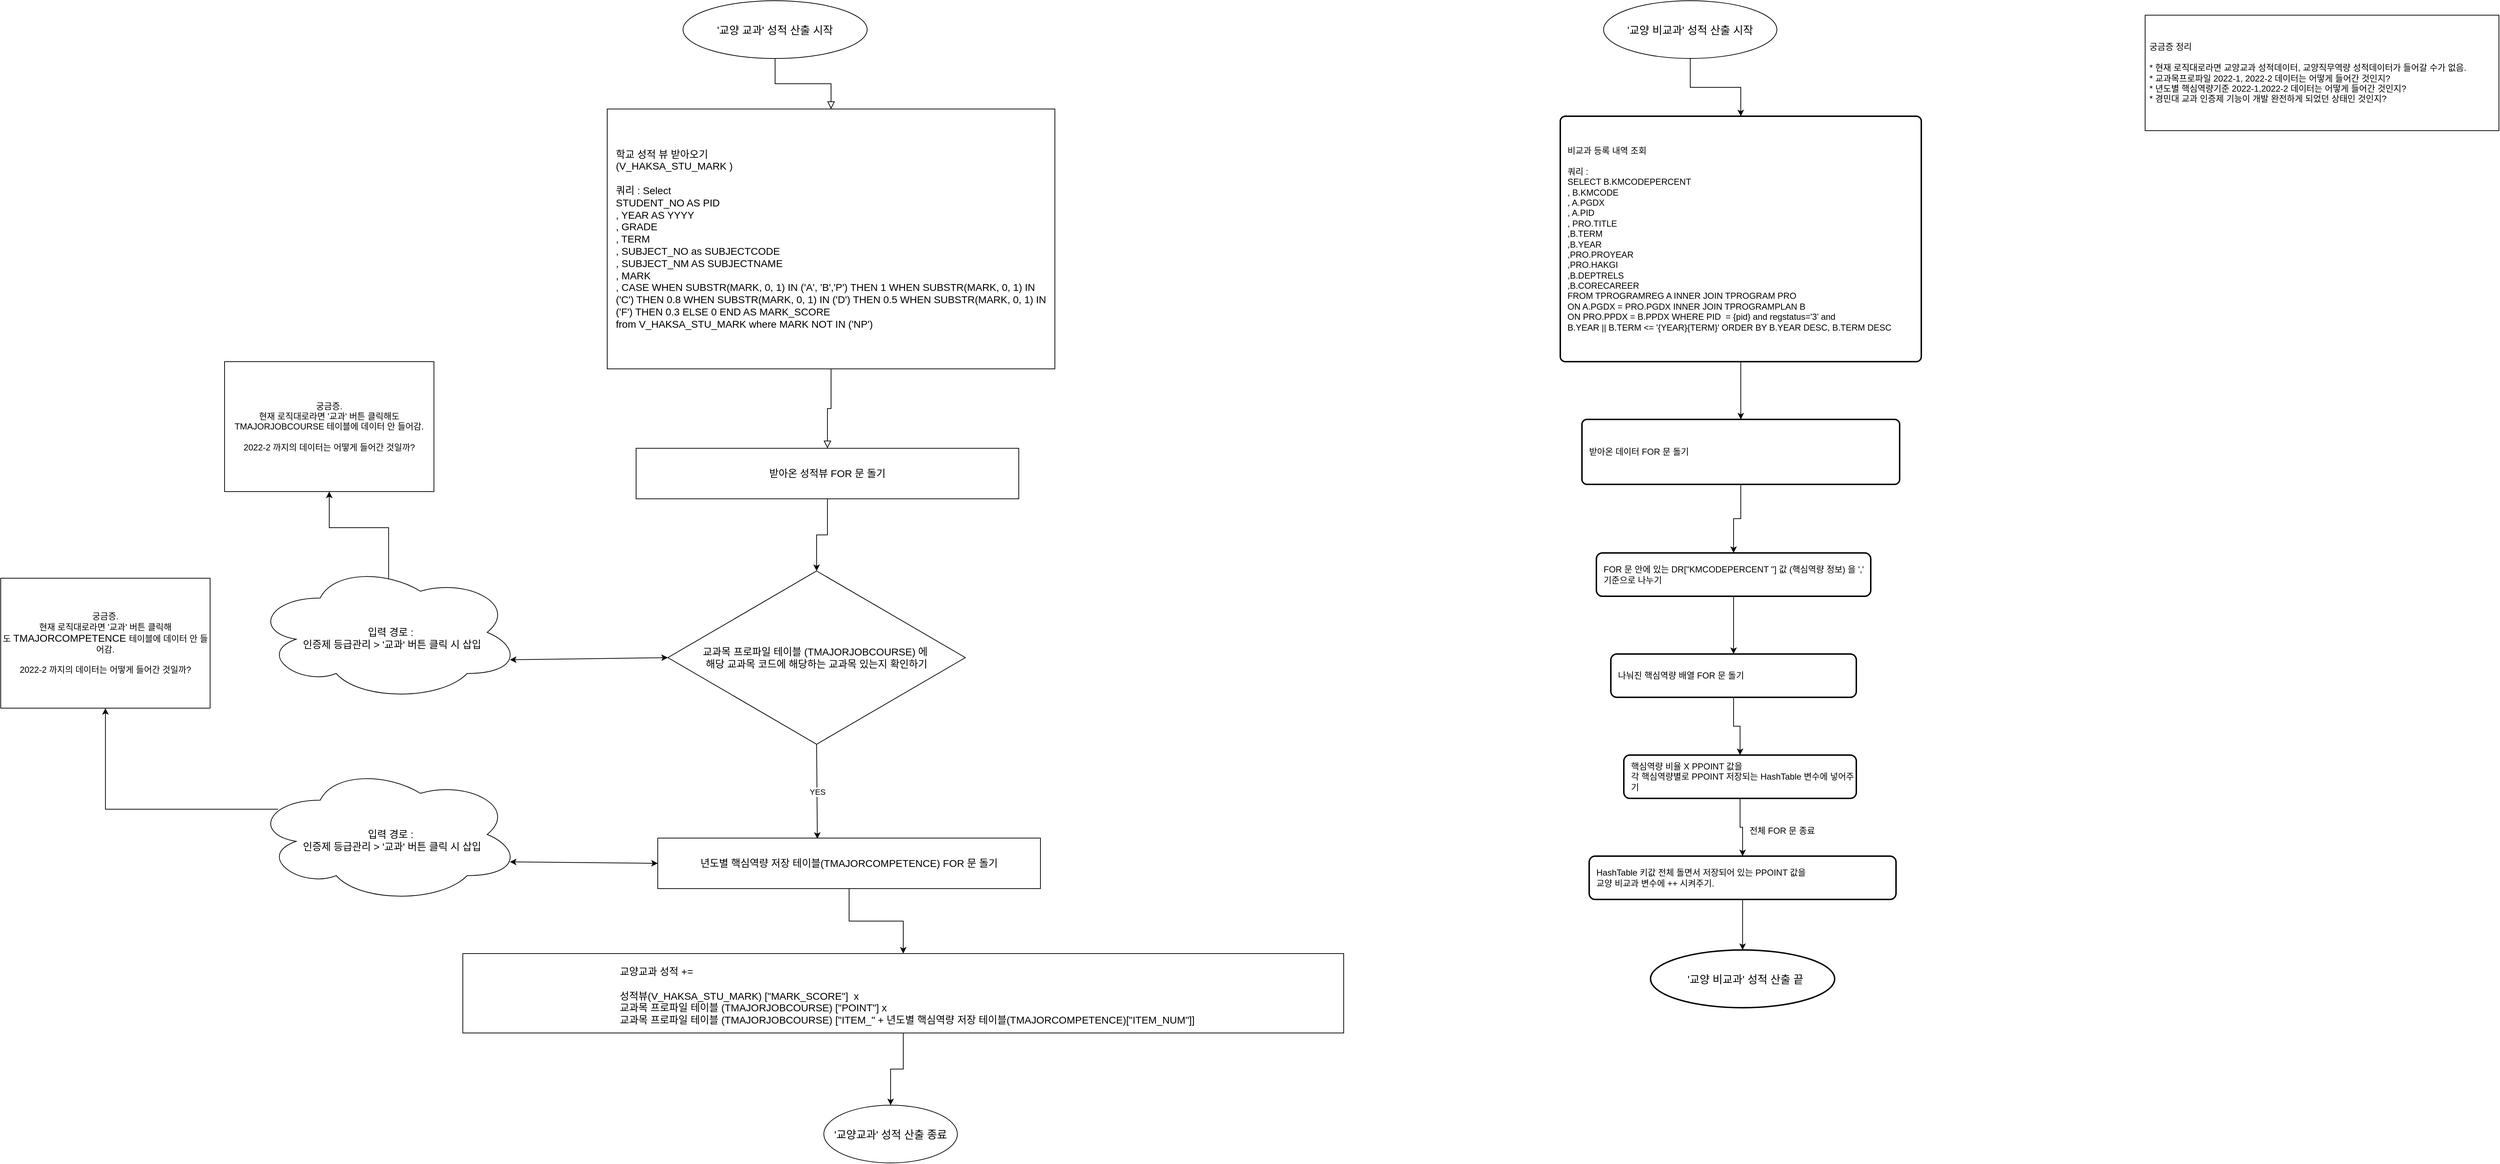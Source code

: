 <mxfile version="24.7.17">
  <diagram id="C5RBs43oDa-KdzZeNtuy" name="Page-1">
    <mxGraphModel dx="1816" dy="532" grid="1" gridSize="10" guides="1" tooltips="1" connect="1" arrows="1" fold="1" page="1" pageScale="1" pageWidth="827" pageHeight="1169" math="0" shadow="0">
      <root>
        <mxCell id="WIyWlLk6GJQsqaUBKTNV-0" />
        <mxCell id="WIyWlLk6GJQsqaUBKTNV-1" parent="WIyWlLk6GJQsqaUBKTNV-0" />
        <mxCell id="pGIJmbj-0f2mSrclGapS-0" value="" style="rounded=0;html=1;jettySize=auto;orthogonalLoop=1;fontSize=11;endArrow=block;endFill=0;endSize=8;strokeWidth=1;shadow=0;labelBackgroundColor=none;edgeStyle=orthogonalEdgeStyle;exitX=0.5;exitY=1;exitDx=0;exitDy=0;" parent="WIyWlLk6GJQsqaUBKTNV-1" source="pGIJmbj-0f2mSrclGapS-13" target="pGIJmbj-0f2mSrclGapS-18" edge="1">
          <mxGeometry relative="1" as="geometry">
            <mxPoint x="775" y="120" as="sourcePoint" />
            <mxPoint x="740" y="170" as="targetPoint" />
          </mxGeometry>
        </mxCell>
        <mxCell id="pGIJmbj-0f2mSrclGapS-13" value="&#39;교양 교과&#39; 성적 산출 시작" style="ellipse;whiteSpace=wrap;html=1;fontSize=15;" parent="WIyWlLk6GJQsqaUBKTNV-1" vertex="1">
          <mxGeometry x="715" y="30" width="255" height="80" as="geometry" />
        </mxCell>
        <mxCell id="pGIJmbj-0f2mSrclGapS-14" value="&#39;교양교과&#39; 성적 산출 종료" style="ellipse;whiteSpace=wrap;html=1;fontSize=15;" parent="WIyWlLk6GJQsqaUBKTNV-1" vertex="1">
          <mxGeometry x="910" y="1560" width="185" height="80" as="geometry" />
        </mxCell>
        <mxCell id="pGIJmbj-0f2mSrclGapS-15" value="" style="rounded=0;html=1;jettySize=auto;orthogonalLoop=1;fontSize=11;endArrow=block;endFill=0;endSize=8;strokeWidth=1;shadow=0;labelBackgroundColor=none;edgeStyle=orthogonalEdgeStyle;" parent="WIyWlLk6GJQsqaUBKTNV-1" source="pGIJmbj-0f2mSrclGapS-18" target="pGIJmbj-0f2mSrclGapS-19" edge="1">
          <mxGeometry relative="1" as="geometry">
            <mxPoint x="965" y="410" as="sourcePoint" />
            <mxPoint x="980" y="690" as="targetPoint" />
          </mxGeometry>
        </mxCell>
        <mxCell id="pGIJmbj-0f2mSrclGapS-18" value="&lt;span style=&quot;font-size: 14px;&quot;&gt;학교 성적 뷰 받아오기&lt;/span&gt;&lt;div style=&quot;font-size: 14px;&quot;&gt;&lt;div style=&quot;font-size: 14px;&quot;&gt;(V_HAKSA_STU_MARK )&lt;/div&gt;&lt;div style=&quot;font-size: 14px;&quot;&gt;&lt;br style=&quot;font-size: 14px;&quot;&gt;&lt;/div&gt;&lt;div style=&quot;font-size: 14px;&quot;&gt;&lt;div style=&quot;font-size: 14px;&quot;&gt;쿼리 : Select&amp;nbsp;&lt;/div&gt;&lt;div style=&quot;font-size: 14px;&quot;&gt;STUDENT_NO AS PID&lt;/div&gt;&lt;div style=&quot;font-size: 14px;&quot;&gt;, YEAR AS YYYY&lt;/div&gt;&lt;div style=&quot;font-size: 14px;&quot;&gt;, GRADE&lt;/div&gt;&lt;div style=&quot;font-size: 14px;&quot;&gt;, TERM&lt;/div&gt;&lt;div style=&quot;font-size: 14px;&quot;&gt;, SUBJECT_NO as SUBJECTCODE&lt;/div&gt;&lt;div style=&quot;font-size: 14px;&quot;&gt;, SUBJECT_NM AS SUBJECTNAME&lt;/div&gt;&lt;div style=&quot;font-size: 14px;&quot;&gt;, MARK&lt;/div&gt;&lt;div style=&quot;font-size: 14px;&quot;&gt;, CASE WHEN SUBSTR(MARK, 0, 1) IN (&#39;A&#39;, &#39;B&#39;,&#39;P&#39;) THEN 1 WHEN SUBSTR(MARK, 0, 1) IN (&#39;C&#39;) THEN 0.8 WHEN SUBSTR(MARK, 0, 1) IN (&#39;D&#39;) THEN 0.5 WHEN SUBSTR(MARK, 0, 1) IN (&#39;F&#39;) THEN 0.3 ELSE 0 END AS MARK_SCORE&amp;nbsp;&lt;/div&gt;&lt;div style=&quot;font-size: 14px;&quot;&gt;from V_HAKSA_STU_MARK where MARK NOT IN (&#39;NP&#39;)&lt;/div&gt;&lt;/div&gt;&lt;/div&gt;" style="rounded=0;whiteSpace=wrap;html=1;align=left;spacingLeft=10;fontSize=14;" parent="WIyWlLk6GJQsqaUBKTNV-1" vertex="1">
          <mxGeometry x="610" y="180" width="620" height="360" as="geometry" />
        </mxCell>
        <mxCell id="pGIJmbj-0f2mSrclGapS-21" style="edgeStyle=orthogonalEdgeStyle;rounded=0;orthogonalLoop=1;jettySize=auto;html=1;" parent="WIyWlLk6GJQsqaUBKTNV-1" source="pGIJmbj-0f2mSrclGapS-19" target="pGIJmbj-0f2mSrclGapS-20" edge="1">
          <mxGeometry relative="1" as="geometry" />
        </mxCell>
        <mxCell id="pGIJmbj-0f2mSrclGapS-19" value="받아온 성적뷰 FOR 문 돌기" style="rounded=0;whiteSpace=wrap;html=1;fontSize=14;" parent="WIyWlLk6GJQsqaUBKTNV-1" vertex="1">
          <mxGeometry x="650" y="650" width="530" height="70" as="geometry" />
        </mxCell>
        <mxCell id="pGIJmbj-0f2mSrclGapS-20" value="교과목 프로파일 테이블 (TMAJORJOBCOURSE) 에&amp;nbsp;&lt;div style=&quot;font-size: 14px;&quot;&gt;해당 교과목 코드에 해당하는 교과목 있는지 확인하기&lt;/div&gt;" style="rhombus;whiteSpace=wrap;html=1;fontSize=14;" parent="WIyWlLk6GJQsqaUBKTNV-1" vertex="1">
          <mxGeometry x="694" y="820" width="412" height="240" as="geometry" />
        </mxCell>
        <mxCell id="pGIJmbj-0f2mSrclGapS-38" style="edgeStyle=orthogonalEdgeStyle;rounded=0;orthogonalLoop=1;jettySize=auto;html=1;entryX=0.5;entryY=0;entryDx=0;entryDy=0;" parent="WIyWlLk6GJQsqaUBKTNV-1" source="pGIJmbj-0f2mSrclGapS-29" target="pGIJmbj-0f2mSrclGapS-37" edge="1">
          <mxGeometry relative="1" as="geometry" />
        </mxCell>
        <mxCell id="pGIJmbj-0f2mSrclGapS-29" value="년도별 핵심역량 저장 테이블(TMAJORCOMPETENCE) FOR 문 돌기" style="rounded=0;whiteSpace=wrap;html=1;fontSize=14;" parent="WIyWlLk6GJQsqaUBKTNV-1" vertex="1">
          <mxGeometry x="680" y="1190" width="530" height="70" as="geometry" />
        </mxCell>
        <mxCell id="pGIJmbj-0f2mSrclGapS-34" value="" style="endArrow=classic;html=1;rounded=0;exitX=0.5;exitY=1;exitDx=0;exitDy=0;entryX=0.417;entryY=0.014;entryDx=0;entryDy=0;entryPerimeter=0;" parent="WIyWlLk6GJQsqaUBKTNV-1" source="pGIJmbj-0f2mSrclGapS-20" target="pGIJmbj-0f2mSrclGapS-29" edge="1">
          <mxGeometry relative="1" as="geometry">
            <mxPoint x="960" y="990" as="sourcePoint" />
            <mxPoint x="1060" y="990" as="targetPoint" />
          </mxGeometry>
        </mxCell>
        <mxCell id="pGIJmbj-0f2mSrclGapS-35" value="YES" style="edgeLabel;resizable=0;html=1;;align=center;verticalAlign=middle;" parent="pGIJmbj-0f2mSrclGapS-34" connectable="0" vertex="1">
          <mxGeometry relative="1" as="geometry" />
        </mxCell>
        <mxCell id="pGIJmbj-0f2mSrclGapS-39" style="edgeStyle=orthogonalEdgeStyle;rounded=0;orthogonalLoop=1;jettySize=auto;html=1;" parent="WIyWlLk6GJQsqaUBKTNV-1" source="pGIJmbj-0f2mSrclGapS-37" target="pGIJmbj-0f2mSrclGapS-14" edge="1">
          <mxGeometry relative="1" as="geometry" />
        </mxCell>
        <mxCell id="pGIJmbj-0f2mSrclGapS-37" value="&lt;div style=&quot;text-align: left; font-size: 14px;&quot;&gt;&lt;span style=&quot;background-color: initial; font-size: 14px;&quot;&gt;&lt;br style=&quot;font-size: 14px;&quot;&gt;&lt;/span&gt;&lt;/div&gt;&lt;div style=&quot;text-align: left; font-size: 14px;&quot;&gt;&lt;span style=&quot;background-color: initial; font-size: 14px;&quot;&gt;교양교과 성적 +=&amp;nbsp;&lt;/span&gt;&lt;/div&gt;&lt;div style=&quot;text-align: left; font-size: 14px;&quot;&gt;&lt;span style=&quot;background-color: initial; font-size: 14px;&quot;&gt;&lt;br style=&quot;font-size: 14px;&quot;&gt;&lt;/span&gt;&lt;/div&gt;&lt;div style=&quot;text-align: left; font-size: 14px;&quot;&gt;&lt;span style=&quot;background-color: initial; font-size: 14px;&quot;&gt;성적뷰(&lt;/span&gt;&lt;span style=&quot;background-color: initial; text-align: left; font-size: 14px;&quot;&gt;V_HAKSA_STU_MARK) [&quot;&lt;/span&gt;&lt;span style=&quot;background-color: initial; font-size: 14px;&quot;&gt;MARK_SCORE&quot;]&amp;nbsp; x&amp;nbsp;&amp;nbsp;&lt;/span&gt;&lt;/div&gt;&lt;div style=&quot;text-align: left; font-size: 14px;&quot;&gt;&lt;span style=&quot;background-color: initial; text-align: center; font-size: 14px;&quot;&gt;교과목 프로파일 테이블 (TMAJORJOBCOURSE) [&quot;POINT&quot;] x&amp;nbsp;&lt;/span&gt;&lt;/div&gt;&lt;div style=&quot;text-align: left; font-size: 14px;&quot;&gt;&lt;span style=&quot;background-color: initial; text-align: center; font-size: 14px;&quot;&gt;교과목 프로파일 테이블 (TMAJORJOBCOURSE) [&quot;ITEM_&quot; +&amp;nbsp;&lt;/span&gt;&lt;span style=&quot;text-align: center; font-size: 14px;&quot;&gt;년도별 핵심역량 저장 테이블(TMAJORCOMPETENCE)[&quot;ITEM_NUM&quot;&lt;/span&gt;&lt;span style=&quot;background-color: initial; text-align: center; font-size: 14px;&quot;&gt;]]&lt;/span&gt;&lt;/div&gt;" style="rounded=0;whiteSpace=wrap;html=1;spacingLeft=11;spacingBottom=10;fontSize=14;" parent="WIyWlLk6GJQsqaUBKTNV-1" vertex="1">
          <mxGeometry x="410" y="1350" width="1220" height="110" as="geometry" />
        </mxCell>
        <mxCell id="tg3y-EARPhffcgVbwgIG-17" style="edgeStyle=orthogonalEdgeStyle;rounded=0;orthogonalLoop=1;jettySize=auto;html=1;exitX=0.506;exitY=0.122;exitDx=0;exitDy=0;exitPerimeter=0;" parent="WIyWlLk6GJQsqaUBKTNV-1" source="pGIJmbj-0f2mSrclGapS-40" target="tg3y-EARPhffcgVbwgIG-15" edge="1">
          <mxGeometry relative="1" as="geometry" />
        </mxCell>
        <mxCell id="pGIJmbj-0f2mSrclGapS-40" value="&lt;div style=&quot;font-size: 14px;&quot;&gt;&lt;br style=&quot;font-size: 14px;&quot;&gt;&lt;/div&gt;&lt;div style=&quot;font-size: 14px;&quot;&gt;입력 경로 :&amp;nbsp;&lt;/div&gt;&lt;div style=&quot;font-size: 14px;&quot;&gt;인증제 등급관리 &amp;gt; &#39;교과&#39; 버튼 클릭 시 삽입&lt;br style=&quot;font-size: 14px;&quot;&gt;&lt;/div&gt;" style="ellipse;shape=cloud;whiteSpace=wrap;html=1;fontSize=14;spacingLeft=14;" parent="WIyWlLk6GJQsqaUBKTNV-1" vertex="1">
          <mxGeometry x="120" y="810" width="370" height="190" as="geometry" />
        </mxCell>
        <mxCell id="pGIJmbj-0f2mSrclGapS-43" value="&lt;div style=&quot;font-size: 14px;&quot;&gt;&lt;br style=&quot;font-size: 14px;&quot;&gt;&lt;/div&gt;&lt;div style=&quot;font-size: 14px;&quot;&gt;입력 경로 :&amp;nbsp;&lt;/div&gt;&lt;div style=&quot;font-size: 14px;&quot;&gt;인증제 등급관리 &amp;gt; &#39;교과&#39; 버튼 클릭 시 삽입&lt;br style=&quot;font-size: 14px;&quot;&gt;&lt;/div&gt;" style="ellipse;shape=cloud;whiteSpace=wrap;html=1;fontSize=14;spacingLeft=14;" parent="WIyWlLk6GJQsqaUBKTNV-1" vertex="1">
          <mxGeometry x="120" y="1090" width="370" height="190" as="geometry" />
        </mxCell>
        <mxCell id="pGIJmbj-0f2mSrclGapS-45" value="" style="endArrow=classic;startArrow=classic;html=1;rounded=0;entryX=0;entryY=0.5;entryDx=0;entryDy=0;exitX=0.96;exitY=0.7;exitDx=0;exitDy=0;exitPerimeter=0;" parent="WIyWlLk6GJQsqaUBKTNV-1" source="pGIJmbj-0f2mSrclGapS-40" target="pGIJmbj-0f2mSrclGapS-20" edge="1">
          <mxGeometry width="50" height="50" relative="1" as="geometry">
            <mxPoint x="790" y="1210" as="sourcePoint" />
            <mxPoint x="840" y="1160" as="targetPoint" />
          </mxGeometry>
        </mxCell>
        <mxCell id="pGIJmbj-0f2mSrclGapS-46" value="" style="endArrow=classic;startArrow=classic;html=1;rounded=0;entryX=0;entryY=0.5;entryDx=0;entryDy=0;exitX=0.96;exitY=0.7;exitDx=0;exitDy=0;exitPerimeter=0;" parent="WIyWlLk6GJQsqaUBKTNV-1" source="pGIJmbj-0f2mSrclGapS-43" target="pGIJmbj-0f2mSrclGapS-29" edge="1">
          <mxGeometry width="50" height="50" relative="1" as="geometry">
            <mxPoint x="473" y="1060" as="sourcePoint" />
            <mxPoint x="660" y="1130" as="targetPoint" />
          </mxGeometry>
        </mxCell>
        <mxCell id="tg3y-EARPhffcgVbwgIG-5" value="" style="edgeStyle=orthogonalEdgeStyle;rounded=0;orthogonalLoop=1;jettySize=auto;html=1;" parent="WIyWlLk6GJQsqaUBKTNV-1" source="TI4pqq-0Ur0KhcYKkDTI-0" target="tg3y-EARPhffcgVbwgIG-0" edge="1">
          <mxGeometry relative="1" as="geometry" />
        </mxCell>
        <mxCell id="TI4pqq-0Ur0KhcYKkDTI-0" value="&#39;교양 비교과&#39; 성적 산출 시작" style="ellipse;whiteSpace=wrap;html=1;fontSize=15;" parent="WIyWlLk6GJQsqaUBKTNV-1" vertex="1">
          <mxGeometry x="1990" y="30" width="240" height="80" as="geometry" />
        </mxCell>
        <mxCell id="tg3y-EARPhffcgVbwgIG-2" value="" style="edgeStyle=orthogonalEdgeStyle;rounded=0;orthogonalLoop=1;jettySize=auto;html=1;" parent="WIyWlLk6GJQsqaUBKTNV-1" source="tg3y-EARPhffcgVbwgIG-0" target="tg3y-EARPhffcgVbwgIG-1" edge="1">
          <mxGeometry relative="1" as="geometry" />
        </mxCell>
        <mxCell id="tg3y-EARPhffcgVbwgIG-0" value="비교과 등록 내역 조회&lt;div&gt;&lt;br&gt;&lt;/div&gt;&lt;div&gt;쿼리 :&amp;nbsp;&lt;/div&gt;&lt;div&gt;SELECT B.KMCODEPERCENT&lt;/div&gt;&lt;div&gt;, B.KMCODE&lt;/div&gt;&lt;div&gt;, A.PGDX&lt;/div&gt;&lt;div&gt;, A.PID&lt;/div&gt;&lt;div&gt;, PRO.TITLE&lt;/div&gt;&lt;div&gt;,B.TERM&lt;/div&gt;&lt;div&gt;,B.YEAR&lt;/div&gt;&lt;div&gt;,PRO.PROYEAR&lt;/div&gt;&lt;div&gt;,PRO.HAKGI&lt;/div&gt;&lt;div&gt;,B.DEPTRELS&lt;/div&gt;&lt;div&gt;,B.CORECAREER&amp;nbsp;&lt;/div&gt;&lt;div&gt;FROM TPROGRAMREG A INNER JOIN TPROGRAM PRO&amp;nbsp;&lt;/div&gt;&lt;div&gt;ON A.PGDX = PRO.PGDX INNER JOIN TPROGRAMPLAN B&amp;nbsp;&lt;/div&gt;&lt;div&gt;ON PRO.PPDX = B.PPDX WHERE PID&amp;nbsp; = {pid} and regstatus=&#39;3&#39; and&amp;nbsp;&lt;br&gt;&lt;/div&gt;&lt;div&gt;B.YEAR || B.TERM &amp;lt;= &#39;{YEAR}{TERM}&#39; ORDER BY B.YEAR DESC, B.TERM DESC&lt;/div&gt;" style="rounded=1;whiteSpace=wrap;html=1;absoluteArcSize=1;arcSize=14;strokeWidth=2;align=left;spacingLeft=8;" parent="WIyWlLk6GJQsqaUBKTNV-1" vertex="1">
          <mxGeometry x="1930" y="190" width="500" height="340" as="geometry" />
        </mxCell>
        <mxCell id="tg3y-EARPhffcgVbwgIG-4" value="" style="edgeStyle=orthogonalEdgeStyle;rounded=0;orthogonalLoop=1;jettySize=auto;html=1;" parent="WIyWlLk6GJQsqaUBKTNV-1" source="tg3y-EARPhffcgVbwgIG-1" target="tg3y-EARPhffcgVbwgIG-3" edge="1">
          <mxGeometry relative="1" as="geometry" />
        </mxCell>
        <mxCell id="tg3y-EARPhffcgVbwgIG-1" value="받아온 데이터 FOR 문 돌기" style="rounded=1;whiteSpace=wrap;html=1;absoluteArcSize=1;arcSize=14;strokeWidth=2;align=left;spacingLeft=8;" parent="WIyWlLk6GJQsqaUBKTNV-1" vertex="1">
          <mxGeometry x="1960" y="610" width="440" height="90" as="geometry" />
        </mxCell>
        <mxCell id="tg3y-EARPhffcgVbwgIG-7" value="" style="edgeStyle=orthogonalEdgeStyle;rounded=0;orthogonalLoop=1;jettySize=auto;html=1;" parent="WIyWlLk6GJQsqaUBKTNV-1" source="tg3y-EARPhffcgVbwgIG-3" target="tg3y-EARPhffcgVbwgIG-6" edge="1">
          <mxGeometry relative="1" as="geometry" />
        </mxCell>
        <mxCell id="tg3y-EARPhffcgVbwgIG-3" value="FOR 문 안에 있는 DR[&quot;KMCODEPERCENT &quot;] 값 (핵심역량 정보) 을 &#39;,&#39; 기준으로 나누기" style="whiteSpace=wrap;html=1;align=left;rounded=1;arcSize=14;strokeWidth=2;spacingLeft=8;" parent="WIyWlLk6GJQsqaUBKTNV-1" vertex="1">
          <mxGeometry x="1980" y="795" width="380" height="60" as="geometry" />
        </mxCell>
        <mxCell id="tg3y-EARPhffcgVbwgIG-9" value="" style="edgeStyle=orthogonalEdgeStyle;rounded=0;orthogonalLoop=1;jettySize=auto;html=1;" parent="WIyWlLk6GJQsqaUBKTNV-1" source="tg3y-EARPhffcgVbwgIG-6" target="tg3y-EARPhffcgVbwgIG-8" edge="1">
          <mxGeometry relative="1" as="geometry" />
        </mxCell>
        <mxCell id="tg3y-EARPhffcgVbwgIG-6" value="나눠진 핵심역량 배열 FOR 문 돌기" style="whiteSpace=wrap;html=1;align=left;rounded=1;arcSize=14;strokeWidth=2;spacingLeft=8;" parent="WIyWlLk6GJQsqaUBKTNV-1" vertex="1">
          <mxGeometry x="2000" y="935" width="340" height="60" as="geometry" />
        </mxCell>
        <mxCell id="tg3y-EARPhffcgVbwgIG-11" value="" style="edgeStyle=orthogonalEdgeStyle;rounded=0;orthogonalLoop=1;jettySize=auto;html=1;" parent="WIyWlLk6GJQsqaUBKTNV-1" source="tg3y-EARPhffcgVbwgIG-8" target="tg3y-EARPhffcgVbwgIG-10" edge="1">
          <mxGeometry relative="1" as="geometry" />
        </mxCell>
        <mxCell id="tg3y-EARPhffcgVbwgIG-8" value="핵심역량 비율 X PPOINT 값을&amp;nbsp;&lt;div&gt;각 핵심역량별로 PPOINT 저장되는 HashTable 변수에 넣어주기&lt;/div&gt;" style="whiteSpace=wrap;html=1;align=left;rounded=1;arcSize=14;strokeWidth=2;spacingLeft=8;" parent="WIyWlLk6GJQsqaUBKTNV-1" vertex="1">
          <mxGeometry x="2018" y="1075" width="322" height="60" as="geometry" />
        </mxCell>
        <mxCell id="tg3y-EARPhffcgVbwgIG-13" value="" style="edgeStyle=orthogonalEdgeStyle;rounded=0;orthogonalLoop=1;jettySize=auto;html=1;" parent="WIyWlLk6GJQsqaUBKTNV-1" source="tg3y-EARPhffcgVbwgIG-10" target="tg3y-EARPhffcgVbwgIG-12" edge="1">
          <mxGeometry relative="1" as="geometry" />
        </mxCell>
        <mxCell id="tg3y-EARPhffcgVbwgIG-10" value="HashTable 키값 전체 돌면서 저장되어 있는 PPOINT 값을&lt;div&gt;교양 비교과 변수에 ++ 시켜주기.&lt;/div&gt;" style="whiteSpace=wrap;html=1;align=left;rounded=1;arcSize=14;strokeWidth=2;spacingLeft=8;" parent="WIyWlLk6GJQsqaUBKTNV-1" vertex="1">
          <mxGeometry x="1970" y="1215" width="425" height="60" as="geometry" />
        </mxCell>
        <mxCell id="tg3y-EARPhffcgVbwgIG-12" value="&lt;span style=&quot;font-size: 15px;&quot;&gt;&#39;교양 비교과&#39; 성적 산출 끝&lt;/span&gt;" style="ellipse;whiteSpace=wrap;html=1;align=center;rounded=1;arcSize=14;strokeWidth=2;spacingLeft=8;" parent="WIyWlLk6GJQsqaUBKTNV-1" vertex="1">
          <mxGeometry x="2055" y="1345" width="255" height="80" as="geometry" />
        </mxCell>
        <mxCell id="tg3y-EARPhffcgVbwgIG-14" value="전체 FOR 문 종료" style="text;html=1;align=center;verticalAlign=middle;whiteSpace=wrap;rounded=0;" parent="WIyWlLk6GJQsqaUBKTNV-1" vertex="1">
          <mxGeometry x="2180" y="1150" width="115" height="60" as="geometry" />
        </mxCell>
        <mxCell id="tg3y-EARPhffcgVbwgIG-15" value="궁금증.&lt;div&gt;현재 로직대로라면 &#39;교과&#39; 버튼 클릭해도 TMAJORJOBCOURSE 테이블에 데이터 안 들어감.&lt;/div&gt;&lt;div&gt;&lt;br&gt;&lt;/div&gt;&lt;div&gt;2022-2 까지의 데이터는 어떻게 들어간 것일까?&lt;/div&gt;" style="rounded=0;whiteSpace=wrap;html=1;" parent="WIyWlLk6GJQsqaUBKTNV-1" vertex="1">
          <mxGeometry x="80" y="530" width="290" height="180" as="geometry" />
        </mxCell>
        <mxCell id="zDRtljW5G65WmKYkuD1c-0" style="edgeStyle=orthogonalEdgeStyle;rounded=0;orthogonalLoop=1;jettySize=auto;html=1;exitX=0.092;exitY=0.316;exitDx=0;exitDy=0;exitPerimeter=0;" edge="1" parent="WIyWlLk6GJQsqaUBKTNV-1" target="zDRtljW5G65WmKYkuD1c-1" source="pGIJmbj-0f2mSrclGapS-43">
          <mxGeometry relative="1" as="geometry">
            <mxPoint x="-3" y="1133" as="sourcePoint" />
          </mxGeometry>
        </mxCell>
        <mxCell id="zDRtljW5G65WmKYkuD1c-1" value="궁금증.&lt;div&gt;현재 로직대로라면 &#39;교과&#39; 버튼 클릭해도&amp;nbsp;&lt;span style=&quot;font-size: 14px;&quot;&gt;TMAJORCOMPETENCE&amp;nbsp;&lt;/span&gt;테이블에 데이터 안 들어감.&lt;/div&gt;&lt;div&gt;&lt;br&gt;&lt;/div&gt;&lt;div&gt;2022-2 까지의 데이터는 어떻게 들어간 것일까?&lt;/div&gt;" style="rounded=0;whiteSpace=wrap;html=1;" vertex="1" parent="WIyWlLk6GJQsqaUBKTNV-1">
          <mxGeometry x="-230" y="830" width="290" height="180" as="geometry" />
        </mxCell>
        <mxCell id="IsyxrV29sRwqm26BiT7y-0" value="궁금증 정리&lt;div&gt;&lt;br&gt;&lt;/div&gt;&lt;div&gt;* 현재 로직대로라면 교양교과 성적데이터, 교양직무역량 성적데이터가 들어갈 수가 없음.&lt;/div&gt;&lt;div&gt;* 교과목프로파일 2022-1, 2022-2 데이터는 어떻게 들어간 것인지?&lt;/div&gt;&lt;div&gt;* 년도별 핵심역량기준 2022-1,2022-2 데이터는 어떻게 들어간 것인지?&lt;/div&gt;&lt;div&gt;* 경민대 교과 인증제 기능이 개발 완전하게 되었던 상태인 것인지?&lt;/div&gt;" style="rounded=0;whiteSpace=wrap;html=1;align=left;spacingLeft=4;" vertex="1" parent="WIyWlLk6GJQsqaUBKTNV-1">
          <mxGeometry x="2740" y="50" width="490" height="160" as="geometry" />
        </mxCell>
      </root>
    </mxGraphModel>
  </diagram>
</mxfile>
